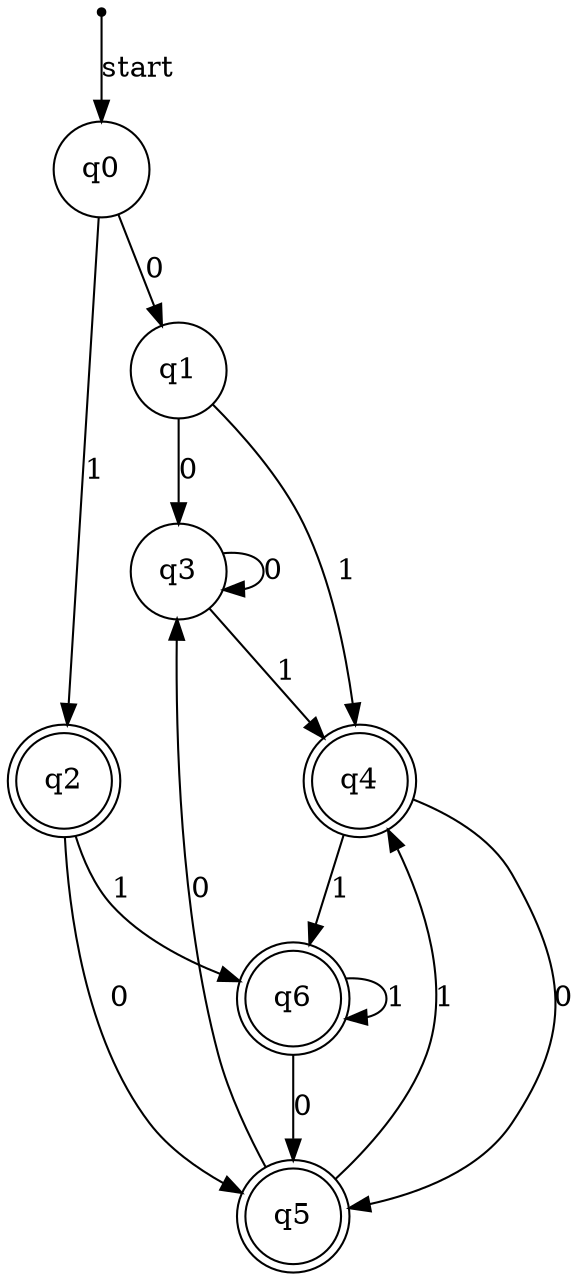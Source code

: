 digraph G {
  q2147483647 [ label="q2147483647" shape="point" ];
  q0 [ label="q0" shape="circle" ];
  q1 [ label="q1" shape="circle" ];
  q2 [ label="q2" shape="doublecircle" ];
  q3 [ label="q3" shape="circle" ];
  q4 [ label="q4" shape="doublecircle" ];
  q5 [ label="q5" shape="doublecircle" ];
  q6 [ label="q6" shape="doublecircle" ];
  q2147483647 -> q0 [ label="start" ];
  q0 -> q1 [ label="0" ];
  q0 -> q2 [ label="1" ];
  q1 -> q3 [ label="0" ];
  q1 -> q4 [ label="1" ];
  q2 -> q5 [ label="0" ];
  q2 -> q6 [ label="1" ];
  q3 -> q3 [ label="0" ];
  q3 -> q4 [ label="1" ];
  q4 -> q5 [ label="0" ];
  q4 -> q6 [ label="1" ];
  q5 -> q3 [ label="0" ];
  q5 -> q4 [ label="1" ];
  q6 -> q5 [ label="0" ];
  q6 -> q6 [ label="1" ];
}
